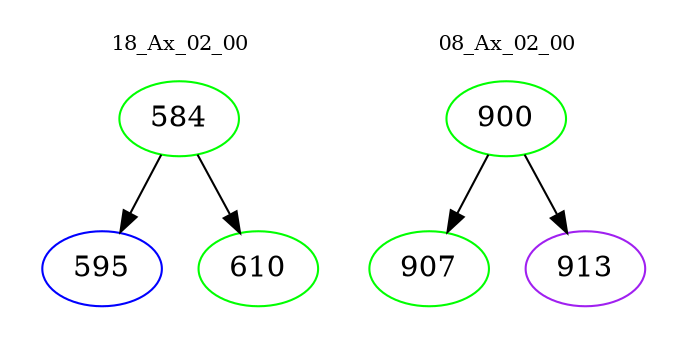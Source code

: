 digraph{
subgraph cluster_0 {
color = white
label = "18_Ax_02_00";
fontsize=10;
T0_584 [label="584", color="green"]
T0_584 -> T0_595 [color="black"]
T0_595 [label="595", color="blue"]
T0_584 -> T0_610 [color="black"]
T0_610 [label="610", color="green"]
}
subgraph cluster_1 {
color = white
label = "08_Ax_02_00";
fontsize=10;
T1_900 [label="900", color="green"]
T1_900 -> T1_907 [color="black"]
T1_907 [label="907", color="green"]
T1_900 -> T1_913 [color="black"]
T1_913 [label="913", color="purple"]
}
}

